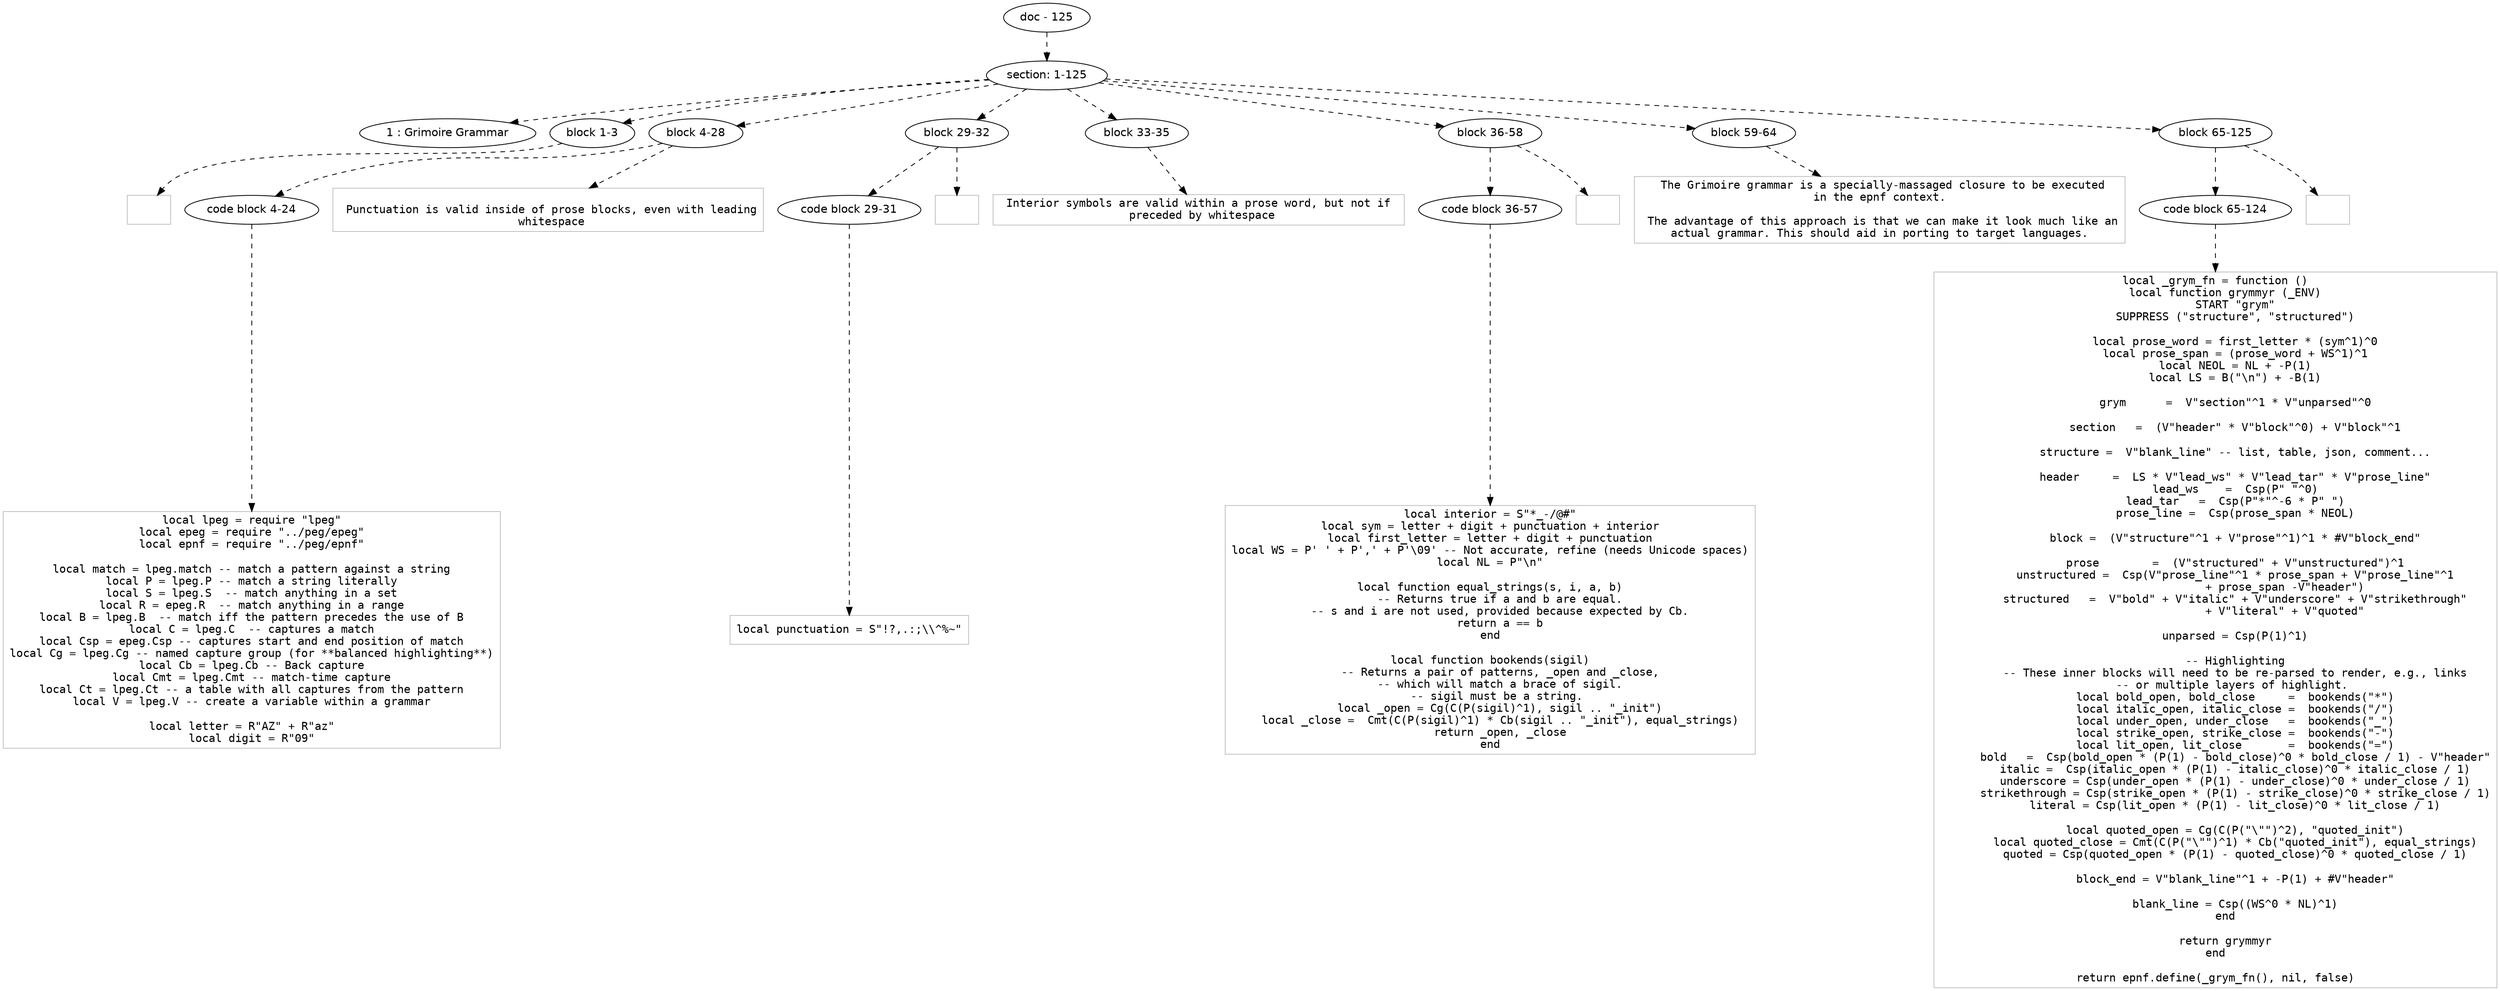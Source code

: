 digraph hierarchy {

node [fontname=Helvetica]
edge [style=dashed]

doc_0 [label="doc - 125"]


doc_0 -> { section_1}
{rank=same; section_1}

section_1 [label="section: 1-125"]


section_1 -> { header_2 block_3 block_4 block_5 block_6 block_7 block_8 block_9}
{rank=same; header_2 block_3 block_4 block_5 block_6 block_7 block_8 block_9}

header_2 [label="1 : Grimoire Grammar"]

block_3 [label="block 1-3"]

block_4 [label="block 4-28"]

block_5 [label="block 29-32"]

block_6 [label="block 33-35"]

block_7 [label="block 36-58"]

block_8 [label="block 59-64"]

block_9 [label="block 65-125"]


block_3 -> leaf_10
leaf_10  [color=Gray,shape=rectangle,fontname=Inconsolata,label="
"]
block_4 -> { codeblock_11}
{rank=same; codeblock_11}

codeblock_11 [label="code block 4-24"]


codeblock_11 -> leaf_12
leaf_12  [color=Gray,shape=rectangle,fontname=Inconsolata,label="local lpeg = require \"lpeg\"
local epeg = require \"../peg/epeg\"
local epnf = require \"../peg/epnf\"

local match = lpeg.match -- match a pattern against a string
local P = lpeg.P -- match a string literally
local S = lpeg.S  -- match anything in a set
local R = epeg.R  -- match anything in a range
local B = lpeg.B  -- match iff the pattern precedes the use of B
local C = lpeg.C  -- captures a match
local Csp = epeg.Csp -- captures start and end position of match
local Cg = lpeg.Cg -- named capture group (for **balanced highlighting**)
local Cb = lpeg.Cb -- Back capture
local Cmt = lpeg.Cmt -- match-time capture
local Ct = lpeg.Ct -- a table with all captures from the pattern
local V = lpeg.V -- create a variable within a grammar

local letter = R\"AZ\" + R\"az\"   
local digit = R\"09\""]
block_4 -> leaf_13
leaf_13  [color=Gray,shape=rectangle,fontname=Inconsolata,label="
 Punctuation is valid inside of prose blocks, even with leading
 whitespace
"]
block_5 -> { codeblock_14}
{rank=same; codeblock_14}

codeblock_14 [label="code block 29-31"]


codeblock_14 -> leaf_15
leaf_15  [color=Gray,shape=rectangle,fontname=Inconsolata,label="local punctuation = S\"!?,.:;\\\\^%~\""]
block_5 -> leaf_16
leaf_16  [color=Gray,shape=rectangle,fontname=Inconsolata,label=""]
block_6 -> leaf_17
leaf_17  [color=Gray,shape=rectangle,fontname=Inconsolata,label=" Interior symbols are valid within a prose word, but not if 
 preceded by whitespace
"]
block_7 -> { codeblock_18}
{rank=same; codeblock_18}

codeblock_18 [label="code block 36-57"]


codeblock_18 -> leaf_19
leaf_19  [color=Gray,shape=rectangle,fontname=Inconsolata,label="local interior = S\"*_-/@#\"
local sym = letter + digit + punctuation + interior
local first_letter = letter + digit + punctuation
local WS = P' ' + P',' + P'\\09' -- Not accurate, refine (needs Unicode spaces)
local NL = P\"\\n\"

local function equal_strings(s, i, a, b)
   -- Returns true if a and b are equal.
   -- s and i are not used, provided because expected by Cb.
   return a == b
end

local function bookends(sigil)
   -- Returns a pair of patterns, _open and _close,
   -- which will match a brace of sigil.
   -- sigil must be a string. 
   local _open = Cg(C(P(sigil)^1), sigil .. \"_init\")
   local _close =  Cmt(C(P(sigil)^1) * Cb(sigil .. \"_init\"), equal_strings)
   return _open, _close
end"]
block_7 -> leaf_20
leaf_20  [color=Gray,shape=rectangle,fontname=Inconsolata,label=""]
block_8 -> leaf_21
leaf_21  [color=Gray,shape=rectangle,fontname=Inconsolata,label=" The Grimoire grammar is a specially-massaged closure to be executed
 in the epnf context. 
 
 The advantage of this approach is that we can make it look much like an
 actual grammar. This should aid in porting to target languages. 
"]
block_9 -> { codeblock_22}
{rank=same; codeblock_22}

codeblock_22 [label="code block 65-124"]


codeblock_22 -> leaf_23
leaf_23  [color=Gray,shape=rectangle,fontname=Inconsolata,label="local _grym_fn = function ()
   local function grymmyr (_ENV)
      START \"grym\"
      SUPPRESS (\"structure\", \"structured\")

      local prose_word = first_letter * (sym^1)^0
      local prose_span = (prose_word + WS^1)^1
      local NEOL = NL + -P(1)
      local LS = B(\"\\n\") + -B(1)

      grym      =  V\"section\"^1 * V\"unparsed\"^0

      section   =  (V\"header\" * V\"block\"^0) + V\"block\"^1

      structure =  V\"blank_line\" -- list, table, json, comment...

      header     =  LS * V\"lead_ws\" * V\"lead_tar\" * V\"prose_line\"
      lead_ws    =  Csp(P\" \"^0)
      lead_tar   =  Csp(P\"*\"^-6 * P\" \")
      prose_line =  Csp(prose_span * NEOL)

      block =  (V\"structure\"^1 + V\"prose\"^1)^1 * #V\"block_end\"

      prose        =  (V\"structured\" + V\"unstructured\")^1
      unstructured =  Csp(V\"prose_line\"^1 * prose_span + V\"prose_line\"^1
                     + prose_span -V\"header\")
      structured   =  V\"bold\" + V\"italic\" + V\"underscore\" + V\"strikethrough\"
                     + V\"literal\" + V\"quoted\"

      unparsed = Csp(P(1)^1)

      -- Highlighting
      -- These inner blocks will need to be re-parsed to render, e.g., links
      -- or multiple layers of highlight. 
      local bold_open, bold_close     =  bookends(\"*\")
      local italic_open, italic_close =  bookends(\"/\")
      local under_open, under_close   =  bookends(\"_\")
      local strike_open, strike_close =  bookends(\"-\")
      local lit_open, lit_close       =  bookends(\"=\")
      bold   =  Csp(bold_open * (P(1) - bold_close)^0 * bold_close / 1) - V\"header\"
      italic =  Csp(italic_open * (P(1) - italic_close)^0 * italic_close / 1)
      underscore = Csp(under_open * (P(1) - under_close)^0 * under_close / 1)
      strikethrough = Csp(strike_open * (P(1) - strike_close)^0 * strike_close / 1)
      literal = Csp(lit_open * (P(1) - lit_close)^0 * lit_close / 1)

      local quoted_open = Cg(C(P(\"\\\"\")^2), \"quoted_init\")
      local quoted_close = Cmt(C(P(\"\\\"\")^1) * Cb(\"quoted_init\"), equal_strings)
      quoted = Csp(quoted_open * (P(1) - quoted_close)^0 * quoted_close / 1)

      block_end = V\"blank_line\"^1 + -P(1) + #V\"header\"

      blank_line = Csp((WS^0 * NL)^1)
   end

   return grymmyr
end

return epnf.define(_grym_fn(), nil, false)"]
block_9 -> leaf_24
leaf_24  [color=Gray,shape=rectangle,fontname=Inconsolata,label=""]

}
